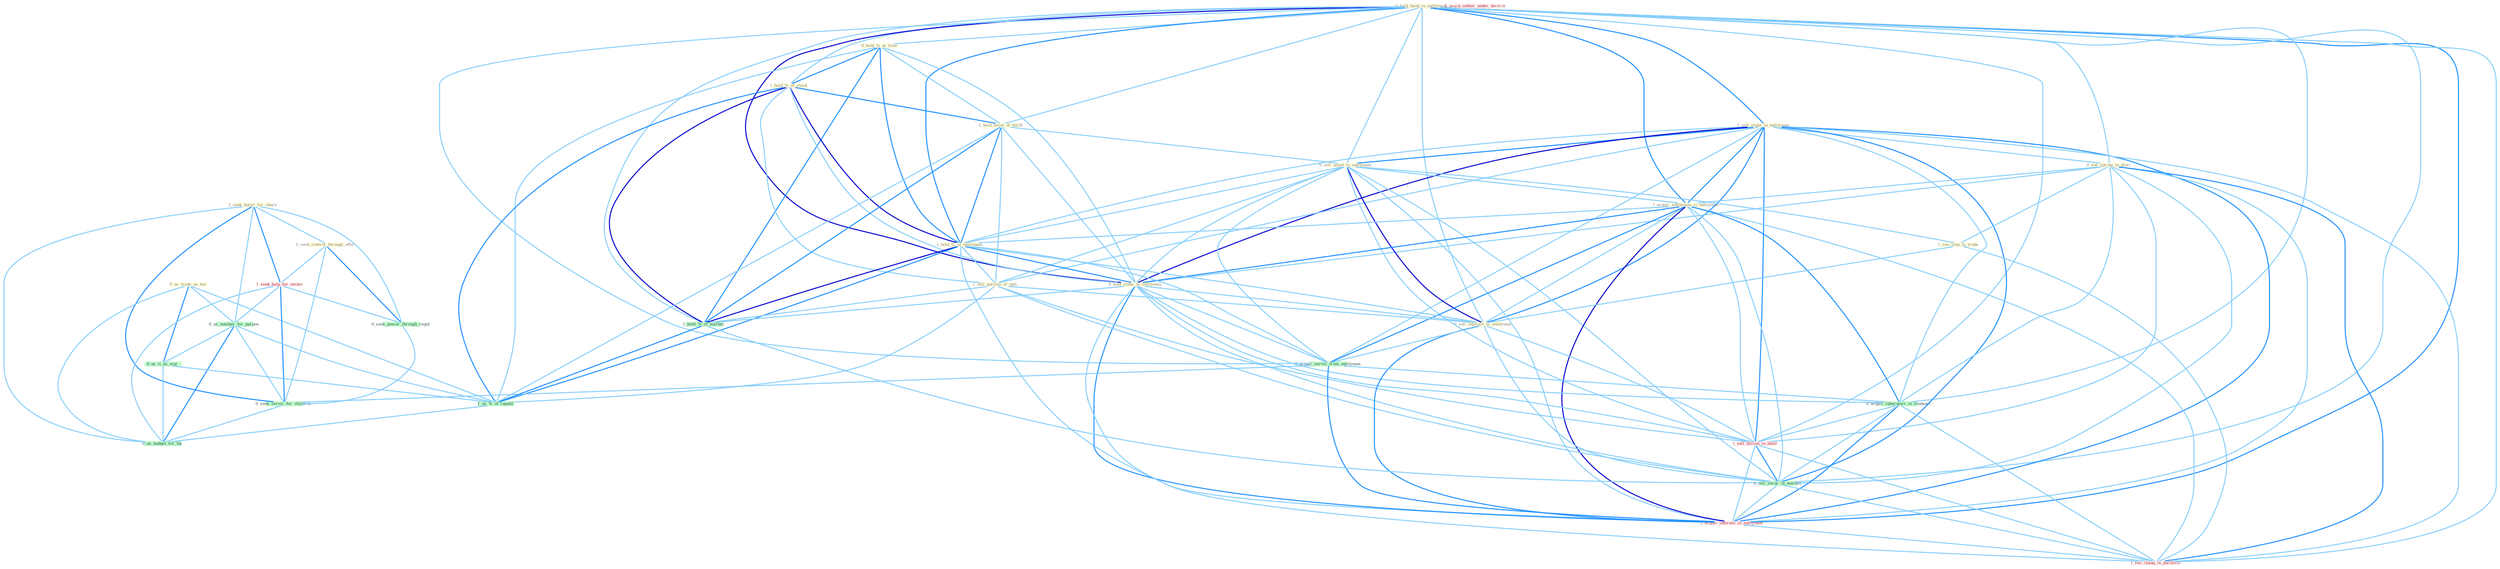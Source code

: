 Graph G{ 
    node
    [shape=polygon,style=filled,width=.5,height=.06,color="#BDFCC9",fixedsize=true,fontsize=4,
    fontcolor="#2f4f4f"];
    {node
    [color="#ffffe0", fontcolor="#8b7d6b"] "1_seek_buyer_for_share " "0_hold_hand_in_entitynam " "0_hold_%_at_time " "1_hold_%_of_stock " "1_sell_stake_in_entitynam " "0_see_spring_in_glori " "1_hold_asset_of_thrift " "0_sell_asset_to_entitynam " "0_seek_control_through_offer " "1_acquir_entitynam_in_entitynam " "1_see_step_to_trade " "1_hold_%_of_entitynam " "0_hold_stake_in_entitynam " "0_us_trade_as_boi " "1_sell_portion_of_unit " "0_sell_interest_to_entitynam "}
{node [color="#fff0f5", fontcolor="#b22222"] "1_seek_help_for_owner " "1_sell_billion_in_bond " "1_usurp_author_under_doctrin " "1_acquir_interest_in_entitynam " "1_see_chang_in_portfolio "}
edge [color="#B0E2FF"];

	"1_seek_buyer_for_share " -- "0_seek_control_through_offer " [w="1", color="#87cefa" ];
	"1_seek_buyer_for_share " -- "1_seek_help_for_owner " [w="2", color="#1e90ff" , len=0.8];
	"1_seek_buyer_for_share " -- "0_seek_power_through_regul " [w="1", color="#87cefa" ];
	"1_seek_buyer_for_share " -- "0_us_number_for_purpos " [w="1", color="#87cefa" ];
	"1_seek_buyer_for_share " -- "0_seek_servic_for_children " [w="2", color="#1e90ff" , len=0.8];
	"1_seek_buyer_for_share " -- "0_us_budget_for_thi " [w="1", color="#87cefa" ];
	"0_hold_hand_in_entitynam " -- "0_hold_%_at_time " [w="1", color="#87cefa" ];
	"0_hold_hand_in_entitynam " -- "1_hold_%_of_stock " [w="1", color="#87cefa" ];
	"0_hold_hand_in_entitynam " -- "1_sell_stake_in_entitynam " [w="2", color="#1e90ff" , len=0.8];
	"0_hold_hand_in_entitynam " -- "0_see_spring_in_glori " [w="1", color="#87cefa" ];
	"0_hold_hand_in_entitynam " -- "1_hold_asset_of_thrift " [w="1", color="#87cefa" ];
	"0_hold_hand_in_entitynam " -- "0_sell_asset_to_entitynam " [w="1", color="#87cefa" ];
	"0_hold_hand_in_entitynam " -- "1_acquir_entitynam_in_entitynam " [w="2", color="#1e90ff" , len=0.8];
	"0_hold_hand_in_entitynam " -- "1_hold_%_of_entitynam " [w="2", color="#1e90ff" , len=0.8];
	"0_hold_hand_in_entitynam " -- "0_hold_stake_in_entitynam " [w="3", color="#0000cd" , len=0.6];
	"0_hold_hand_in_entitynam " -- "0_sell_interest_to_entitynam " [w="1", color="#87cefa" ];
	"0_hold_hand_in_entitynam " -- "0_acquir_servic_from_entitynam " [w="1", color="#87cefa" ];
	"0_hold_hand_in_entitynam " -- "1_hold_%_of_market " [w="1", color="#87cefa" ];
	"0_hold_hand_in_entitynam " -- "0_acquir_laboratori_in_transact " [w="1", color="#87cefa" ];
	"0_hold_hand_in_entitynam " -- "1_sell_billion_in_bond " [w="1", color="#87cefa" ];
	"0_hold_hand_in_entitynam " -- "0_sell_secur_in_market " [w="1", color="#87cefa" ];
	"0_hold_hand_in_entitynam " -- "1_acquir_interest_in_entitynam " [w="2", color="#1e90ff" , len=0.8];
	"0_hold_hand_in_entitynam " -- "1_see_chang_in_portfolio " [w="1", color="#87cefa" ];
	"0_hold_%_at_time " -- "1_hold_%_of_stock " [w="2", color="#1e90ff" , len=0.8];
	"0_hold_%_at_time " -- "1_hold_asset_of_thrift " [w="1", color="#87cefa" ];
	"0_hold_%_at_time " -- "1_hold_%_of_entitynam " [w="2", color="#1e90ff" , len=0.8];
	"0_hold_%_at_time " -- "0_hold_stake_in_entitynam " [w="1", color="#87cefa" ];
	"0_hold_%_at_time " -- "1_hold_%_of_market " [w="2", color="#1e90ff" , len=0.8];
	"0_hold_%_at_time " -- "1_us_%_of_capabl " [w="1", color="#87cefa" ];
	"1_hold_%_of_stock " -- "1_hold_asset_of_thrift " [w="2", color="#1e90ff" , len=0.8];
	"1_hold_%_of_stock " -- "1_hold_%_of_entitynam " [w="3", color="#0000cd" , len=0.6];
	"1_hold_%_of_stock " -- "0_hold_stake_in_entitynam " [w="1", color="#87cefa" ];
	"1_hold_%_of_stock " -- "1_sell_portion_of_unit " [w="1", color="#87cefa" ];
	"1_hold_%_of_stock " -- "1_hold_%_of_market " [w="3", color="#0000cd" , len=0.6];
	"1_hold_%_of_stock " -- "1_us_%_of_capabl " [w="2", color="#1e90ff" , len=0.8];
	"1_sell_stake_in_entitynam " -- "0_see_spring_in_glori " [w="1", color="#87cefa" ];
	"1_sell_stake_in_entitynam " -- "0_sell_asset_to_entitynam " [w="2", color="#1e90ff" , len=0.8];
	"1_sell_stake_in_entitynam " -- "1_acquir_entitynam_in_entitynam " [w="2", color="#1e90ff" , len=0.8];
	"1_sell_stake_in_entitynam " -- "1_hold_%_of_entitynam " [w="1", color="#87cefa" ];
	"1_sell_stake_in_entitynam " -- "0_hold_stake_in_entitynam " [w="3", color="#0000cd" , len=0.6];
	"1_sell_stake_in_entitynam " -- "1_sell_portion_of_unit " [w="1", color="#87cefa" ];
	"1_sell_stake_in_entitynam " -- "0_sell_interest_to_entitynam " [w="2", color="#1e90ff" , len=0.8];
	"1_sell_stake_in_entitynam " -- "0_acquir_servic_from_entitynam " [w="1", color="#87cefa" ];
	"1_sell_stake_in_entitynam " -- "0_acquir_laboratori_in_transact " [w="1", color="#87cefa" ];
	"1_sell_stake_in_entitynam " -- "1_sell_billion_in_bond " [w="2", color="#1e90ff" , len=0.8];
	"1_sell_stake_in_entitynam " -- "0_sell_secur_in_market " [w="2", color="#1e90ff" , len=0.8];
	"1_sell_stake_in_entitynam " -- "1_acquir_interest_in_entitynam " [w="2", color="#1e90ff" , len=0.8];
	"1_sell_stake_in_entitynam " -- "1_see_chang_in_portfolio " [w="1", color="#87cefa" ];
	"0_see_spring_in_glori " -- "1_acquir_entitynam_in_entitynam " [w="1", color="#87cefa" ];
	"0_see_spring_in_glori " -- "1_see_step_to_trade " [w="1", color="#87cefa" ];
	"0_see_spring_in_glori " -- "0_hold_stake_in_entitynam " [w="1", color="#87cefa" ];
	"0_see_spring_in_glori " -- "0_acquir_laboratori_in_transact " [w="1", color="#87cefa" ];
	"0_see_spring_in_glori " -- "1_sell_billion_in_bond " [w="1", color="#87cefa" ];
	"0_see_spring_in_glori " -- "0_sell_secur_in_market " [w="1", color="#87cefa" ];
	"0_see_spring_in_glori " -- "1_acquir_interest_in_entitynam " [w="1", color="#87cefa" ];
	"0_see_spring_in_glori " -- "1_see_chang_in_portfolio " [w="2", color="#1e90ff" , len=0.8];
	"1_hold_asset_of_thrift " -- "0_sell_asset_to_entitynam " [w="1", color="#87cefa" ];
	"1_hold_asset_of_thrift " -- "1_hold_%_of_entitynam " [w="2", color="#1e90ff" , len=0.8];
	"1_hold_asset_of_thrift " -- "0_hold_stake_in_entitynam " [w="1", color="#87cefa" ];
	"1_hold_asset_of_thrift " -- "1_sell_portion_of_unit " [w="1", color="#87cefa" ];
	"1_hold_asset_of_thrift " -- "1_hold_%_of_market " [w="2", color="#1e90ff" , len=0.8];
	"1_hold_asset_of_thrift " -- "1_us_%_of_capabl " [w="1", color="#87cefa" ];
	"0_sell_asset_to_entitynam " -- "1_acquir_entitynam_in_entitynam " [w="1", color="#87cefa" ];
	"0_sell_asset_to_entitynam " -- "1_see_step_to_trade " [w="1", color="#87cefa" ];
	"0_sell_asset_to_entitynam " -- "1_hold_%_of_entitynam " [w="1", color="#87cefa" ];
	"0_sell_asset_to_entitynam " -- "0_hold_stake_in_entitynam " [w="1", color="#87cefa" ];
	"0_sell_asset_to_entitynam " -- "1_sell_portion_of_unit " [w="1", color="#87cefa" ];
	"0_sell_asset_to_entitynam " -- "0_sell_interest_to_entitynam " [w="3", color="#0000cd" , len=0.6];
	"0_sell_asset_to_entitynam " -- "0_acquir_servic_from_entitynam " [w="1", color="#87cefa" ];
	"0_sell_asset_to_entitynam " -- "1_sell_billion_in_bond " [w="1", color="#87cefa" ];
	"0_sell_asset_to_entitynam " -- "0_sell_secur_in_market " [w="1", color="#87cefa" ];
	"0_sell_asset_to_entitynam " -- "1_acquir_interest_in_entitynam " [w="1", color="#87cefa" ];
	"0_seek_control_through_offer " -- "1_seek_help_for_owner " [w="1", color="#87cefa" ];
	"0_seek_control_through_offer " -- "0_seek_power_through_regul " [w="2", color="#1e90ff" , len=0.8];
	"0_seek_control_through_offer " -- "0_seek_servic_for_children " [w="1", color="#87cefa" ];
	"1_acquir_entitynam_in_entitynam " -- "1_hold_%_of_entitynam " [w="1", color="#87cefa" ];
	"1_acquir_entitynam_in_entitynam " -- "0_hold_stake_in_entitynam " [w="2", color="#1e90ff" , len=0.8];
	"1_acquir_entitynam_in_entitynam " -- "0_sell_interest_to_entitynam " [w="1", color="#87cefa" ];
	"1_acquir_entitynam_in_entitynam " -- "0_acquir_servic_from_entitynam " [w="2", color="#1e90ff" , len=0.8];
	"1_acquir_entitynam_in_entitynam " -- "0_acquir_laboratori_in_transact " [w="2", color="#1e90ff" , len=0.8];
	"1_acquir_entitynam_in_entitynam " -- "1_sell_billion_in_bond " [w="1", color="#87cefa" ];
	"1_acquir_entitynam_in_entitynam " -- "0_sell_secur_in_market " [w="1", color="#87cefa" ];
	"1_acquir_entitynam_in_entitynam " -- "1_acquir_interest_in_entitynam " [w="3", color="#0000cd" , len=0.6];
	"1_acquir_entitynam_in_entitynam " -- "1_see_chang_in_portfolio " [w="1", color="#87cefa" ];
	"1_see_step_to_trade " -- "0_sell_interest_to_entitynam " [w="1", color="#87cefa" ];
	"1_see_step_to_trade " -- "1_see_chang_in_portfolio " [w="1", color="#87cefa" ];
	"1_hold_%_of_entitynam " -- "0_hold_stake_in_entitynam " [w="2", color="#1e90ff" , len=0.8];
	"1_hold_%_of_entitynam " -- "1_sell_portion_of_unit " [w="1", color="#87cefa" ];
	"1_hold_%_of_entitynam " -- "0_sell_interest_to_entitynam " [w="1", color="#87cefa" ];
	"1_hold_%_of_entitynam " -- "0_acquir_servic_from_entitynam " [w="1", color="#87cefa" ];
	"1_hold_%_of_entitynam " -- "1_hold_%_of_market " [w="3", color="#0000cd" , len=0.6];
	"1_hold_%_of_entitynam " -- "1_us_%_of_capabl " [w="2", color="#1e90ff" , len=0.8];
	"1_hold_%_of_entitynam " -- "1_acquir_interest_in_entitynam " [w="1", color="#87cefa" ];
	"0_hold_stake_in_entitynam " -- "0_sell_interest_to_entitynam " [w="1", color="#87cefa" ];
	"0_hold_stake_in_entitynam " -- "0_acquir_servic_from_entitynam " [w="1", color="#87cefa" ];
	"0_hold_stake_in_entitynam " -- "1_hold_%_of_market " [w="1", color="#87cefa" ];
	"0_hold_stake_in_entitynam " -- "0_acquir_laboratori_in_transact " [w="1", color="#87cefa" ];
	"0_hold_stake_in_entitynam " -- "1_sell_billion_in_bond " [w="1", color="#87cefa" ];
	"0_hold_stake_in_entitynam " -- "0_sell_secur_in_market " [w="1", color="#87cefa" ];
	"0_hold_stake_in_entitynam " -- "1_acquir_interest_in_entitynam " [w="2", color="#1e90ff" , len=0.8];
	"0_hold_stake_in_entitynam " -- "1_see_chang_in_portfolio " [w="1", color="#87cefa" ];
	"0_us_trade_as_boi " -- "0_us_number_for_purpos " [w="1", color="#87cefa" ];
	"0_us_trade_as_boi " -- "0_us_it_as_wai " [w="2", color="#1e90ff" , len=0.8];
	"0_us_trade_as_boi " -- "1_us_%_of_capabl " [w="1", color="#87cefa" ];
	"0_us_trade_as_boi " -- "0_us_budget_for_thi " [w="1", color="#87cefa" ];
	"1_sell_portion_of_unit " -- "0_sell_interest_to_entitynam " [w="1", color="#87cefa" ];
	"1_sell_portion_of_unit " -- "1_hold_%_of_market " [w="1", color="#87cefa" ];
	"1_sell_portion_of_unit " -- "1_sell_billion_in_bond " [w="1", color="#87cefa" ];
	"1_sell_portion_of_unit " -- "1_us_%_of_capabl " [w="1", color="#87cefa" ];
	"1_sell_portion_of_unit " -- "0_sell_secur_in_market " [w="1", color="#87cefa" ];
	"0_sell_interest_to_entitynam " -- "0_acquir_servic_from_entitynam " [w="1", color="#87cefa" ];
	"0_sell_interest_to_entitynam " -- "1_sell_billion_in_bond " [w="1", color="#87cefa" ];
	"0_sell_interest_to_entitynam " -- "0_sell_secur_in_market " [w="1", color="#87cefa" ];
	"0_sell_interest_to_entitynam " -- "1_acquir_interest_in_entitynam " [w="2", color="#1e90ff" , len=0.8];
	"1_seek_help_for_owner " -- "0_seek_power_through_regul " [w="1", color="#87cefa" ];
	"1_seek_help_for_owner " -- "0_us_number_for_purpos " [w="1", color="#87cefa" ];
	"1_seek_help_for_owner " -- "0_seek_servic_for_children " [w="2", color="#1e90ff" , len=0.8];
	"1_seek_help_for_owner " -- "0_us_budget_for_thi " [w="1", color="#87cefa" ];
	"0_acquir_servic_from_entitynam " -- "0_acquir_laboratori_in_transact " [w="1", color="#87cefa" ];
	"0_acquir_servic_from_entitynam " -- "1_acquir_interest_in_entitynam " [w="2", color="#1e90ff" , len=0.8];
	"0_acquir_servic_from_entitynam " -- "0_seek_servic_for_children " [w="1", color="#87cefa" ];
	"1_hold_%_of_market " -- "1_us_%_of_capabl " [w="2", color="#1e90ff" , len=0.8];
	"1_hold_%_of_market " -- "0_sell_secur_in_market " [w="1", color="#87cefa" ];
	"0_seek_power_through_regul " -- "0_seek_servic_for_children " [w="1", color="#87cefa" ];
	"0_us_number_for_purpos " -- "0_us_it_as_wai " [w="1", color="#87cefa" ];
	"0_us_number_for_purpos " -- "1_us_%_of_capabl " [w="1", color="#87cefa" ];
	"0_us_number_for_purpos " -- "0_seek_servic_for_children " [w="1", color="#87cefa" ];
	"0_us_number_for_purpos " -- "0_us_budget_for_thi " [w="2", color="#1e90ff" , len=0.8];
	"0_acquir_laboratori_in_transact " -- "1_sell_billion_in_bond " [w="1", color="#87cefa" ];
	"0_acquir_laboratori_in_transact " -- "0_sell_secur_in_market " [w="1", color="#87cefa" ];
	"0_acquir_laboratori_in_transact " -- "1_acquir_interest_in_entitynam " [w="2", color="#1e90ff" , len=0.8];
	"0_acquir_laboratori_in_transact " -- "1_see_chang_in_portfolio " [w="1", color="#87cefa" ];
	"1_sell_billion_in_bond " -- "0_sell_secur_in_market " [w="2", color="#1e90ff" , len=0.8];
	"1_sell_billion_in_bond " -- "1_acquir_interest_in_entitynam " [w="1", color="#87cefa" ];
	"1_sell_billion_in_bond " -- "1_see_chang_in_portfolio " [w="1", color="#87cefa" ];
	"0_us_it_as_wai " -- "1_us_%_of_capabl " [w="1", color="#87cefa" ];
	"0_us_it_as_wai " -- "0_us_budget_for_thi " [w="1", color="#87cefa" ];
	"1_us_%_of_capabl " -- "0_us_budget_for_thi " [w="1", color="#87cefa" ];
	"0_sell_secur_in_market " -- "1_acquir_interest_in_entitynam " [w="1", color="#87cefa" ];
	"0_sell_secur_in_market " -- "1_see_chang_in_portfolio " [w="1", color="#87cefa" ];
	"1_acquir_interest_in_entitynam " -- "1_see_chang_in_portfolio " [w="1", color="#87cefa" ];
	"0_seek_servic_for_children " -- "0_us_budget_for_thi " [w="1", color="#87cefa" ];
}